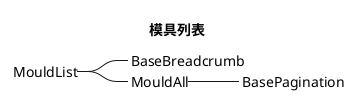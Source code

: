 @startmindmap
title 模具列表

+_ MouldList
++_ BaseBreadcrumb
++_ MouldAll
+++_  BasePagination

@endmindmap

@startmindmap
title 模具详情

+_ MouldDetail
++_ MouldProcess
+++_ MouldDesign
+++_ SampleMould
+++_ MouldOpen
+++_ MouldTest

@endmindmap